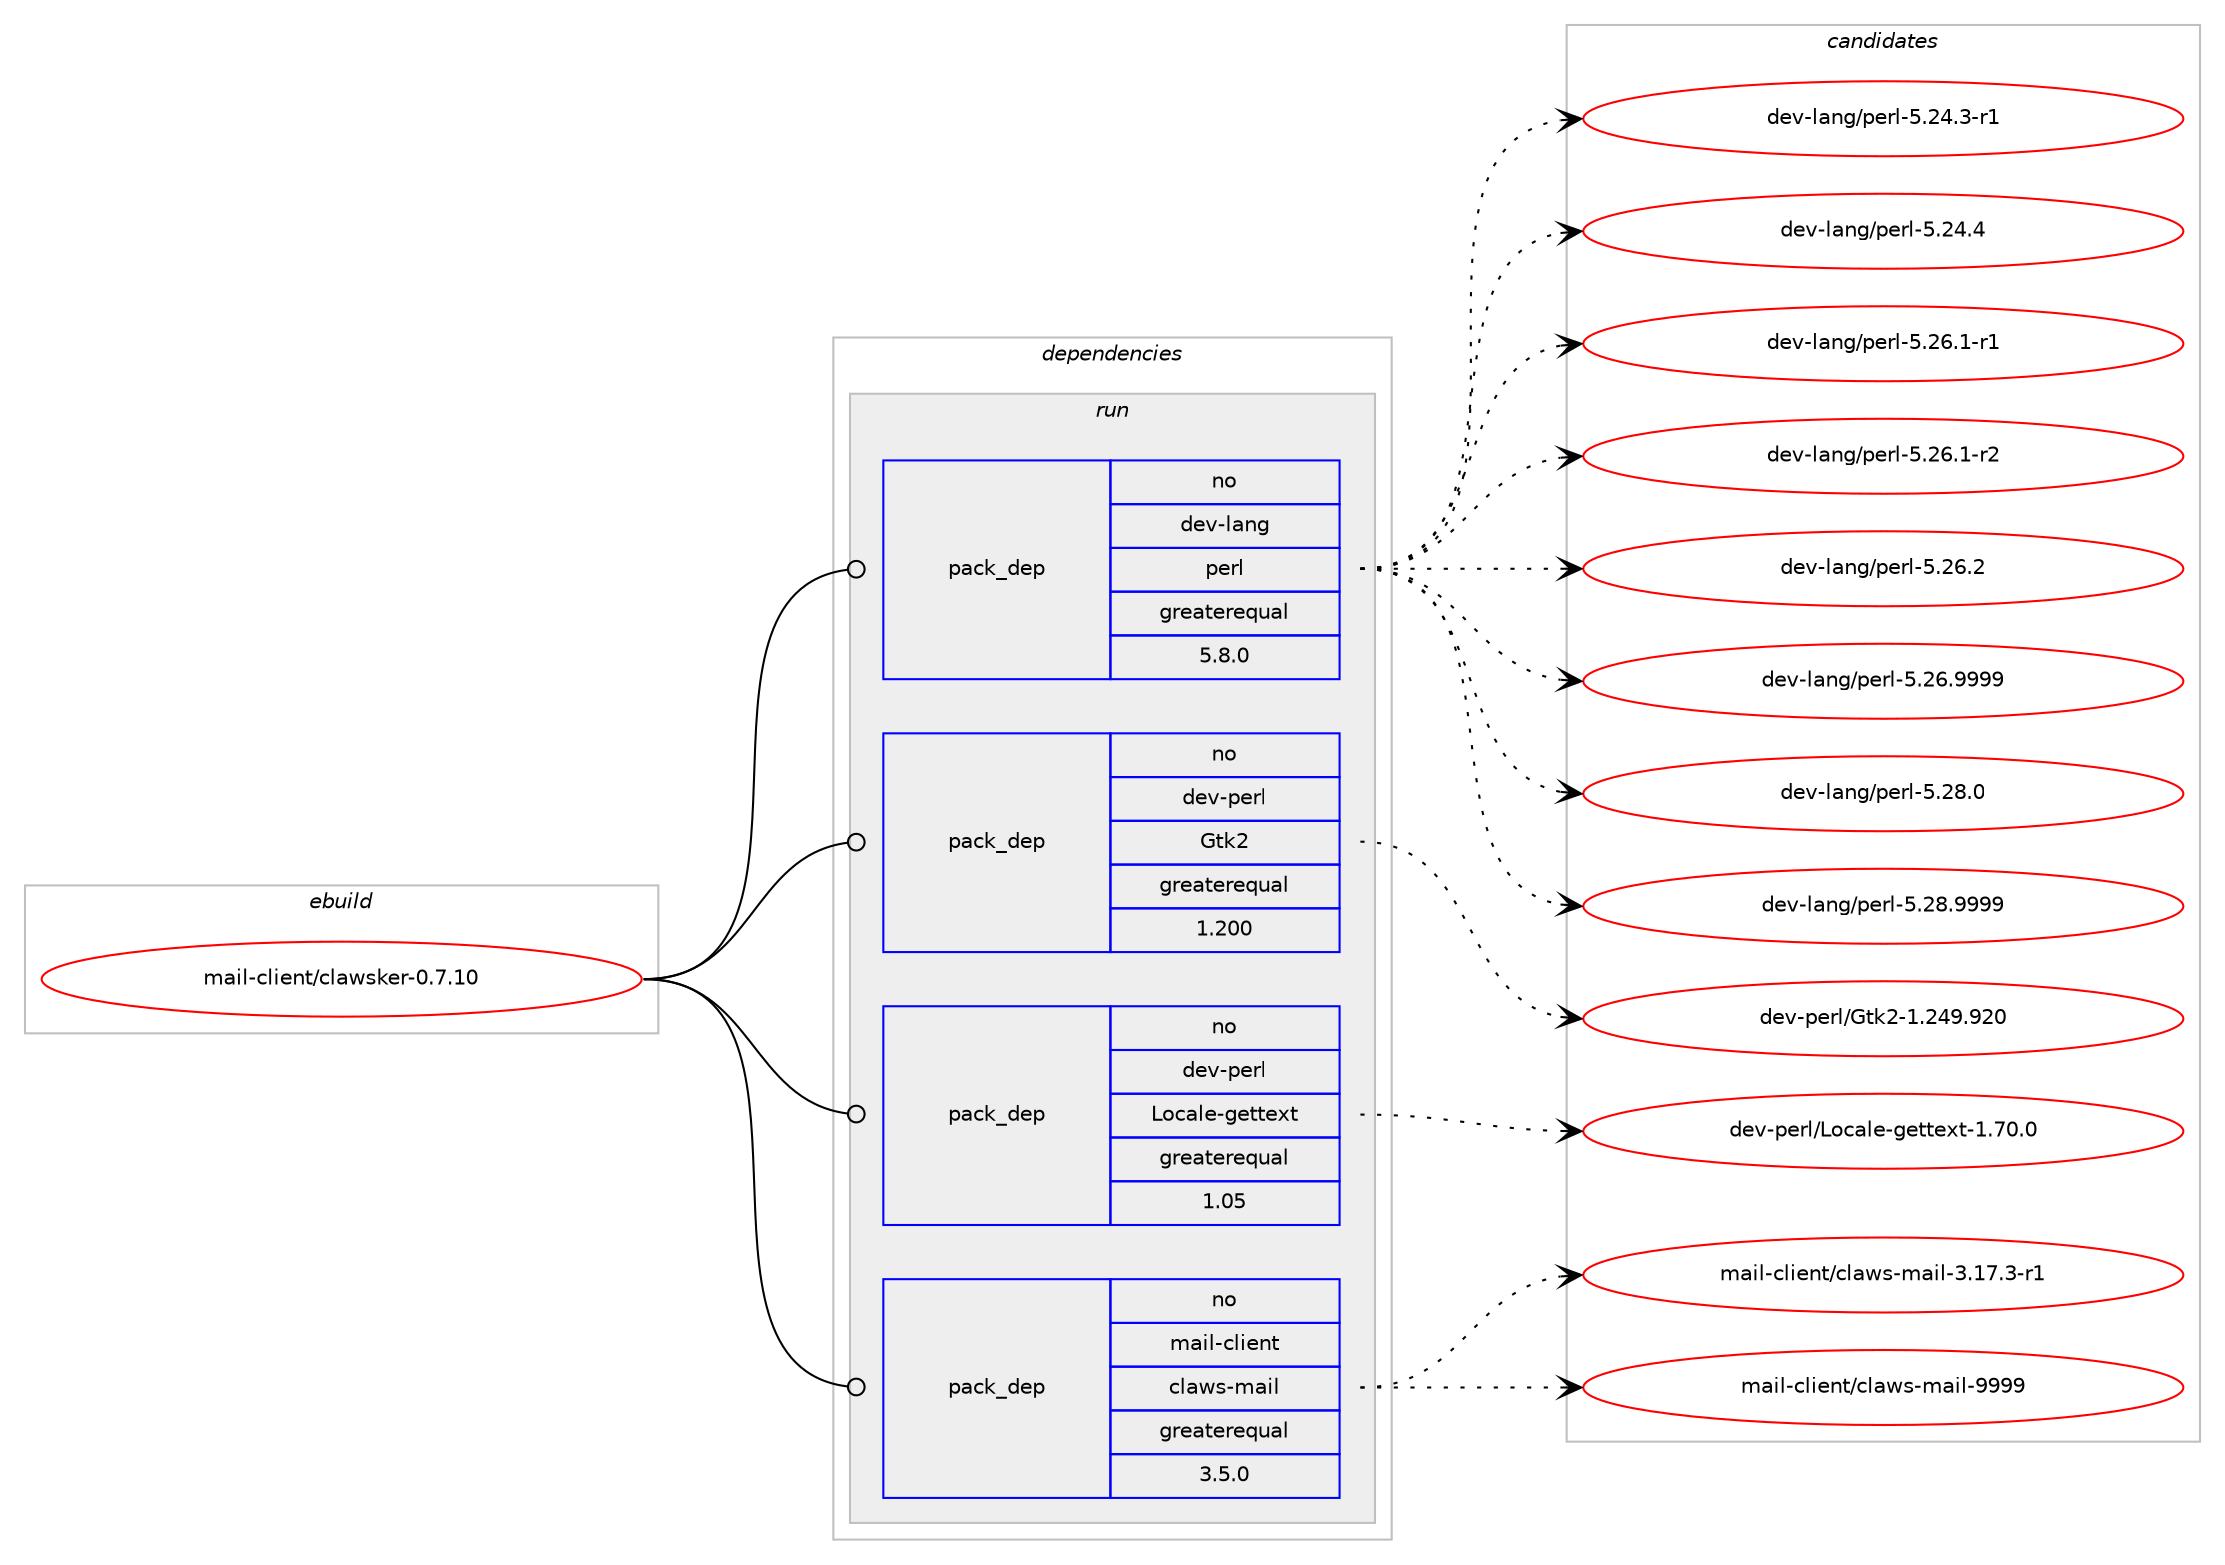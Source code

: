 digraph prolog {

# *************
# Graph options
# *************

newrank=true;
concentrate=true;
compound=true;
graph [rankdir=LR,fontname=Helvetica,fontsize=10,ranksep=1.5];#, ranksep=2.5, nodesep=0.2];
edge  [arrowhead=vee];
node  [fontname=Helvetica,fontsize=10];

# **********
# The ebuild
# **********

subgraph cluster_leftcol {
color=gray;
rank=same;
label=<<i>ebuild</i>>;
id [label="mail-client/clawsker-0.7.10", color=red, width=4, href="../mail-client/clawsker-0.7.10.svg"];
}

# ****************
# The dependencies
# ****************

subgraph cluster_midcol {
color=gray;
label=<<i>dependencies</i>>;
subgraph cluster_compile {
fillcolor="#eeeeee";
style=filled;
label=<<i>compile</i>>;
}
subgraph cluster_compileandrun {
fillcolor="#eeeeee";
style=filled;
label=<<i>compile and run</i>>;
}
subgraph cluster_run {
fillcolor="#eeeeee";
style=filled;
label=<<i>run</i>>;
subgraph pack1138056 {
dependency1593444 [label=<<TABLE BORDER="0" CELLBORDER="1" CELLSPACING="0" CELLPADDING="4" WIDTH="220"><TR><TD ROWSPAN="6" CELLPADDING="30">pack_dep</TD></TR><TR><TD WIDTH="110">no</TD></TR><TR><TD>dev-lang</TD></TR><TR><TD>perl</TD></TR><TR><TD>greaterequal</TD></TR><TR><TD>5.8.0</TD></TR></TABLE>>, shape=none, color=blue];
}
id:e -> dependency1593444:w [weight=20,style="solid",arrowhead="odot"];
subgraph pack1138057 {
dependency1593445 [label=<<TABLE BORDER="0" CELLBORDER="1" CELLSPACING="0" CELLPADDING="4" WIDTH="220"><TR><TD ROWSPAN="6" CELLPADDING="30">pack_dep</TD></TR><TR><TD WIDTH="110">no</TD></TR><TR><TD>dev-perl</TD></TR><TR><TD>Gtk2</TD></TR><TR><TD>greaterequal</TD></TR><TR><TD>1.200</TD></TR></TABLE>>, shape=none, color=blue];
}
id:e -> dependency1593445:w [weight=20,style="solid",arrowhead="odot"];
subgraph pack1138058 {
dependency1593446 [label=<<TABLE BORDER="0" CELLBORDER="1" CELLSPACING="0" CELLPADDING="4" WIDTH="220"><TR><TD ROWSPAN="6" CELLPADDING="30">pack_dep</TD></TR><TR><TD WIDTH="110">no</TD></TR><TR><TD>dev-perl</TD></TR><TR><TD>Locale-gettext</TD></TR><TR><TD>greaterequal</TD></TR><TR><TD>1.05</TD></TR></TABLE>>, shape=none, color=blue];
}
id:e -> dependency1593446:w [weight=20,style="solid",arrowhead="odot"];
subgraph pack1138059 {
dependency1593447 [label=<<TABLE BORDER="0" CELLBORDER="1" CELLSPACING="0" CELLPADDING="4" WIDTH="220"><TR><TD ROWSPAN="6" CELLPADDING="30">pack_dep</TD></TR><TR><TD WIDTH="110">no</TD></TR><TR><TD>mail-client</TD></TR><TR><TD>claws-mail</TD></TR><TR><TD>greaterequal</TD></TR><TR><TD>3.5.0</TD></TR></TABLE>>, shape=none, color=blue];
}
id:e -> dependency1593447:w [weight=20,style="solid",arrowhead="odot"];
}
}

# **************
# The candidates
# **************

subgraph cluster_choices {
rank=same;
color=gray;
label=<<i>candidates</i>>;

subgraph choice1138056 {
color=black;
nodesep=1;
choice100101118451089711010347112101114108455346505246514511449 [label="dev-lang/perl-5.24.3-r1", color=red, width=4,href="../dev-lang/perl-5.24.3-r1.svg"];
choice10010111845108971101034711210111410845534650524652 [label="dev-lang/perl-5.24.4", color=red, width=4,href="../dev-lang/perl-5.24.4.svg"];
choice100101118451089711010347112101114108455346505446494511449 [label="dev-lang/perl-5.26.1-r1", color=red, width=4,href="../dev-lang/perl-5.26.1-r1.svg"];
choice100101118451089711010347112101114108455346505446494511450 [label="dev-lang/perl-5.26.1-r2", color=red, width=4,href="../dev-lang/perl-5.26.1-r2.svg"];
choice10010111845108971101034711210111410845534650544650 [label="dev-lang/perl-5.26.2", color=red, width=4,href="../dev-lang/perl-5.26.2.svg"];
choice10010111845108971101034711210111410845534650544657575757 [label="dev-lang/perl-5.26.9999", color=red, width=4,href="../dev-lang/perl-5.26.9999.svg"];
choice10010111845108971101034711210111410845534650564648 [label="dev-lang/perl-5.28.0", color=red, width=4,href="../dev-lang/perl-5.28.0.svg"];
choice10010111845108971101034711210111410845534650564657575757 [label="dev-lang/perl-5.28.9999", color=red, width=4,href="../dev-lang/perl-5.28.9999.svg"];
dependency1593444:e -> choice100101118451089711010347112101114108455346505246514511449:w [style=dotted,weight="100"];
dependency1593444:e -> choice10010111845108971101034711210111410845534650524652:w [style=dotted,weight="100"];
dependency1593444:e -> choice100101118451089711010347112101114108455346505446494511449:w [style=dotted,weight="100"];
dependency1593444:e -> choice100101118451089711010347112101114108455346505446494511450:w [style=dotted,weight="100"];
dependency1593444:e -> choice10010111845108971101034711210111410845534650544650:w [style=dotted,weight="100"];
dependency1593444:e -> choice10010111845108971101034711210111410845534650544657575757:w [style=dotted,weight="100"];
dependency1593444:e -> choice10010111845108971101034711210111410845534650564648:w [style=dotted,weight="100"];
dependency1593444:e -> choice10010111845108971101034711210111410845534650564657575757:w [style=dotted,weight="100"];
}
subgraph choice1138057 {
color=black;
nodesep=1;
choice1001011184511210111410847711161075045494650525746575048 [label="dev-perl/Gtk2-1.249.920", color=red, width=4,href="../dev-perl/Gtk2-1.249.920.svg"];
dependency1593445:e -> choice1001011184511210111410847711161075045494650525746575048:w [style=dotted,weight="100"];
}
subgraph choice1138058 {
color=black;
nodesep=1;
choice10010111845112101114108477611199971081014510310111611610112011645494655484648 [label="dev-perl/Locale-gettext-1.70.0", color=red, width=4,href="../dev-perl/Locale-gettext-1.70.0.svg"];
dependency1593446:e -> choice10010111845112101114108477611199971081014510310111611610112011645494655484648:w [style=dotted,weight="100"];
}
subgraph choice1138059 {
color=black;
nodesep=1;
choice1099710510845991081051011101164799108971191154510997105108455146495546514511449 [label="mail-client/claws-mail-3.17.3-r1", color=red, width=4,href="../mail-client/claws-mail-3.17.3-r1.svg"];
choice10997105108459910810510111011647991089711911545109971051084557575757 [label="mail-client/claws-mail-9999", color=red, width=4,href="../mail-client/claws-mail-9999.svg"];
dependency1593447:e -> choice1099710510845991081051011101164799108971191154510997105108455146495546514511449:w [style=dotted,weight="100"];
dependency1593447:e -> choice10997105108459910810510111011647991089711911545109971051084557575757:w [style=dotted,weight="100"];
}
}

}
